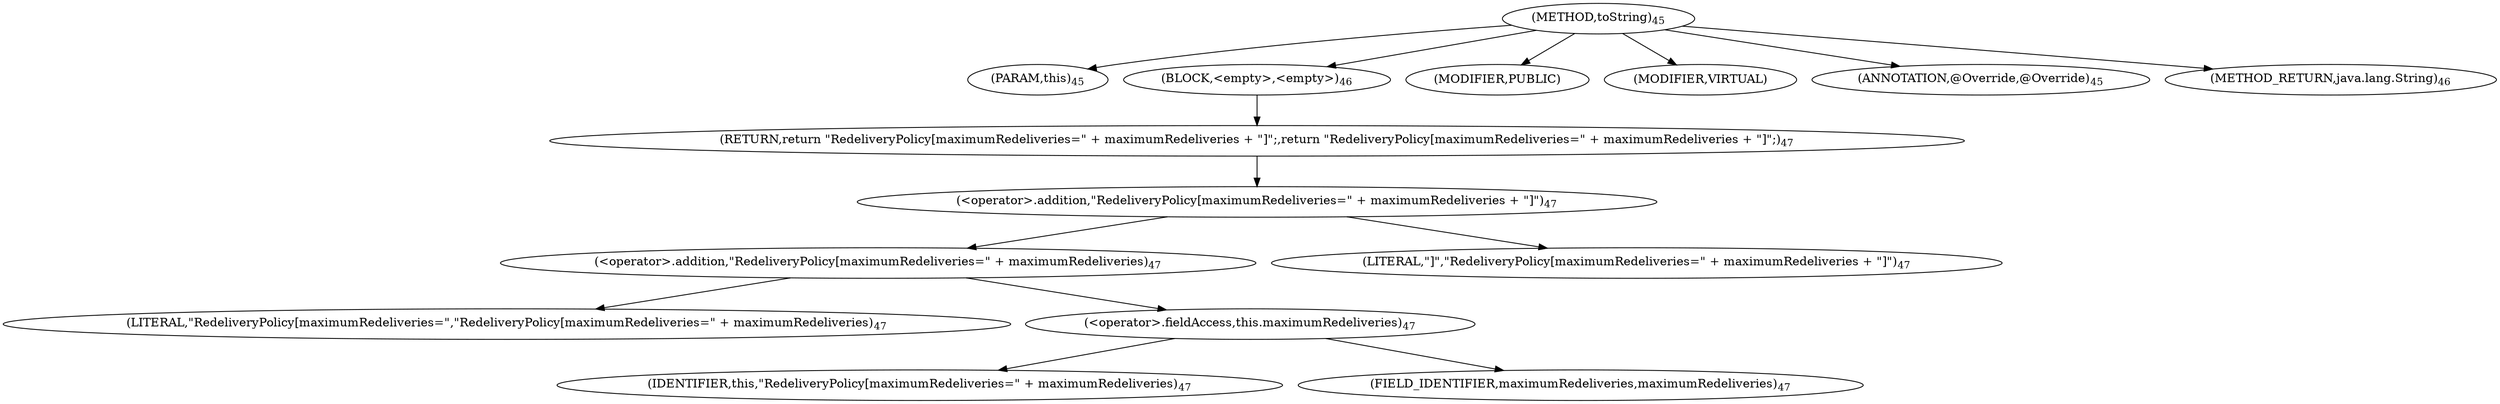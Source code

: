 digraph "toString" {  
"119" [label = <(METHOD,toString)<SUB>45</SUB>> ]
"120" [label = <(PARAM,this)<SUB>45</SUB>> ]
"121" [label = <(BLOCK,&lt;empty&gt;,&lt;empty&gt;)<SUB>46</SUB>> ]
"122" [label = <(RETURN,return &quot;RedeliveryPolicy[maximumRedeliveries=&quot; + maximumRedeliveries + &quot;]&quot;;,return &quot;RedeliveryPolicy[maximumRedeliveries=&quot; + maximumRedeliveries + &quot;]&quot;;)<SUB>47</SUB>> ]
"123" [label = <(&lt;operator&gt;.addition,&quot;RedeliveryPolicy[maximumRedeliveries=&quot; + maximumRedeliveries + &quot;]&quot;)<SUB>47</SUB>> ]
"124" [label = <(&lt;operator&gt;.addition,&quot;RedeliveryPolicy[maximumRedeliveries=&quot; + maximumRedeliveries)<SUB>47</SUB>> ]
"125" [label = <(LITERAL,&quot;RedeliveryPolicy[maximumRedeliveries=&quot;,&quot;RedeliveryPolicy[maximumRedeliveries=&quot; + maximumRedeliveries)<SUB>47</SUB>> ]
"126" [label = <(&lt;operator&gt;.fieldAccess,this.maximumRedeliveries)<SUB>47</SUB>> ]
"127" [label = <(IDENTIFIER,this,&quot;RedeliveryPolicy[maximumRedeliveries=&quot; + maximumRedeliveries)<SUB>47</SUB>> ]
"128" [label = <(FIELD_IDENTIFIER,maximumRedeliveries,maximumRedeliveries)<SUB>47</SUB>> ]
"129" [label = <(LITERAL,&quot;]&quot;,&quot;RedeliveryPolicy[maximumRedeliveries=&quot; + maximumRedeliveries + &quot;]&quot;)<SUB>47</SUB>> ]
"130" [label = <(MODIFIER,PUBLIC)> ]
"131" [label = <(MODIFIER,VIRTUAL)> ]
"132" [label = <(ANNOTATION,@Override,@Override)<SUB>45</SUB>> ]
"133" [label = <(METHOD_RETURN,java.lang.String)<SUB>46</SUB>> ]
  "119" -> "120" 
  "119" -> "121" 
  "119" -> "130" 
  "119" -> "131" 
  "119" -> "132" 
  "119" -> "133" 
  "121" -> "122" 
  "122" -> "123" 
  "123" -> "124" 
  "123" -> "129" 
  "124" -> "125" 
  "124" -> "126" 
  "126" -> "127" 
  "126" -> "128" 
}
